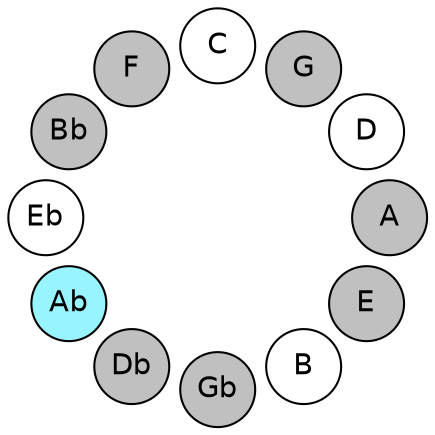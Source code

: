 
graph {

layout = circo;
mindist = .1

node [shape = circle, fontname = Helvetica, margin = 0, style = filled]
edge [style=invis]

subgraph 1 {
	E -- B -- Gb -- Db -- Ab -- Eb -- Bb -- F -- C -- G -- D -- A -- E
}

E [fillcolor = gray];
B [fillcolor = white];
Gb [fillcolor = gray];
Db [fillcolor = gray];
Ab [fillcolor = cadetblue1];
Eb [fillcolor = white];
Bb [fillcolor = gray];
F [fillcolor = gray];
C [fillcolor = white];
G [fillcolor = gray];
D [fillcolor = white];
A [fillcolor = gray];
}

